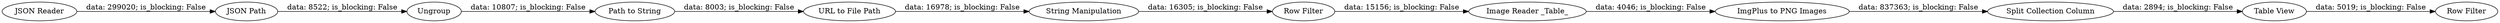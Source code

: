 digraph {
	"8447272434236237913_26" [label="Table View"]
	"8447272434236237913_17" [label=" ImgPlus to PNG Images "]
	"8447272434236237913_10" [label="Path to String"]
	"8447272434236237913_3" [label="Image Reader _Table_"]
	"8447272434236237913_29" [label="Row Filter"]
	"8447272434236237913_7" [label=Ungroup]
	"8447272434236237913_6" [label="JSON Path"]
	"8447272434236237913_4" [label="JSON Reader"]
	"8447272434236237913_12" [label="URL to File Path"]
	"8447272434236237913_28" [label="Row Filter"]
	"8447272434236237913_11" [label="String Manipulation"]
	"8447272434236237913_25" [label="Split Collection Column"]
	"8447272434236237913_26" -> "8447272434236237913_28" [label="data: 5019; is_blocking: False"]
	"8447272434236237913_7" -> "8447272434236237913_10" [label="data: 10807; is_blocking: False"]
	"8447272434236237913_12" -> "8447272434236237913_11" [label="data: 16978; is_blocking: False"]
	"8447272434236237913_6" -> "8447272434236237913_7" [label="data: 8522; is_blocking: False"]
	"8447272434236237913_29" -> "8447272434236237913_3" [label="data: 15156; is_blocking: False"]
	"8447272434236237913_3" -> "8447272434236237913_17" [label="data: 4046; is_blocking: False"]
	"8447272434236237913_10" -> "8447272434236237913_12" [label="data: 8003; is_blocking: False"]
	"8447272434236237913_11" -> "8447272434236237913_29" [label="data: 16305; is_blocking: False"]
	"8447272434236237913_25" -> "8447272434236237913_26" [label="data: 2894; is_blocking: False"]
	"8447272434236237913_17" -> "8447272434236237913_25" [label="data: 837363; is_blocking: False"]
	"8447272434236237913_4" -> "8447272434236237913_6" [label="data: 299020; is_blocking: False"]
	rankdir=LR
}
